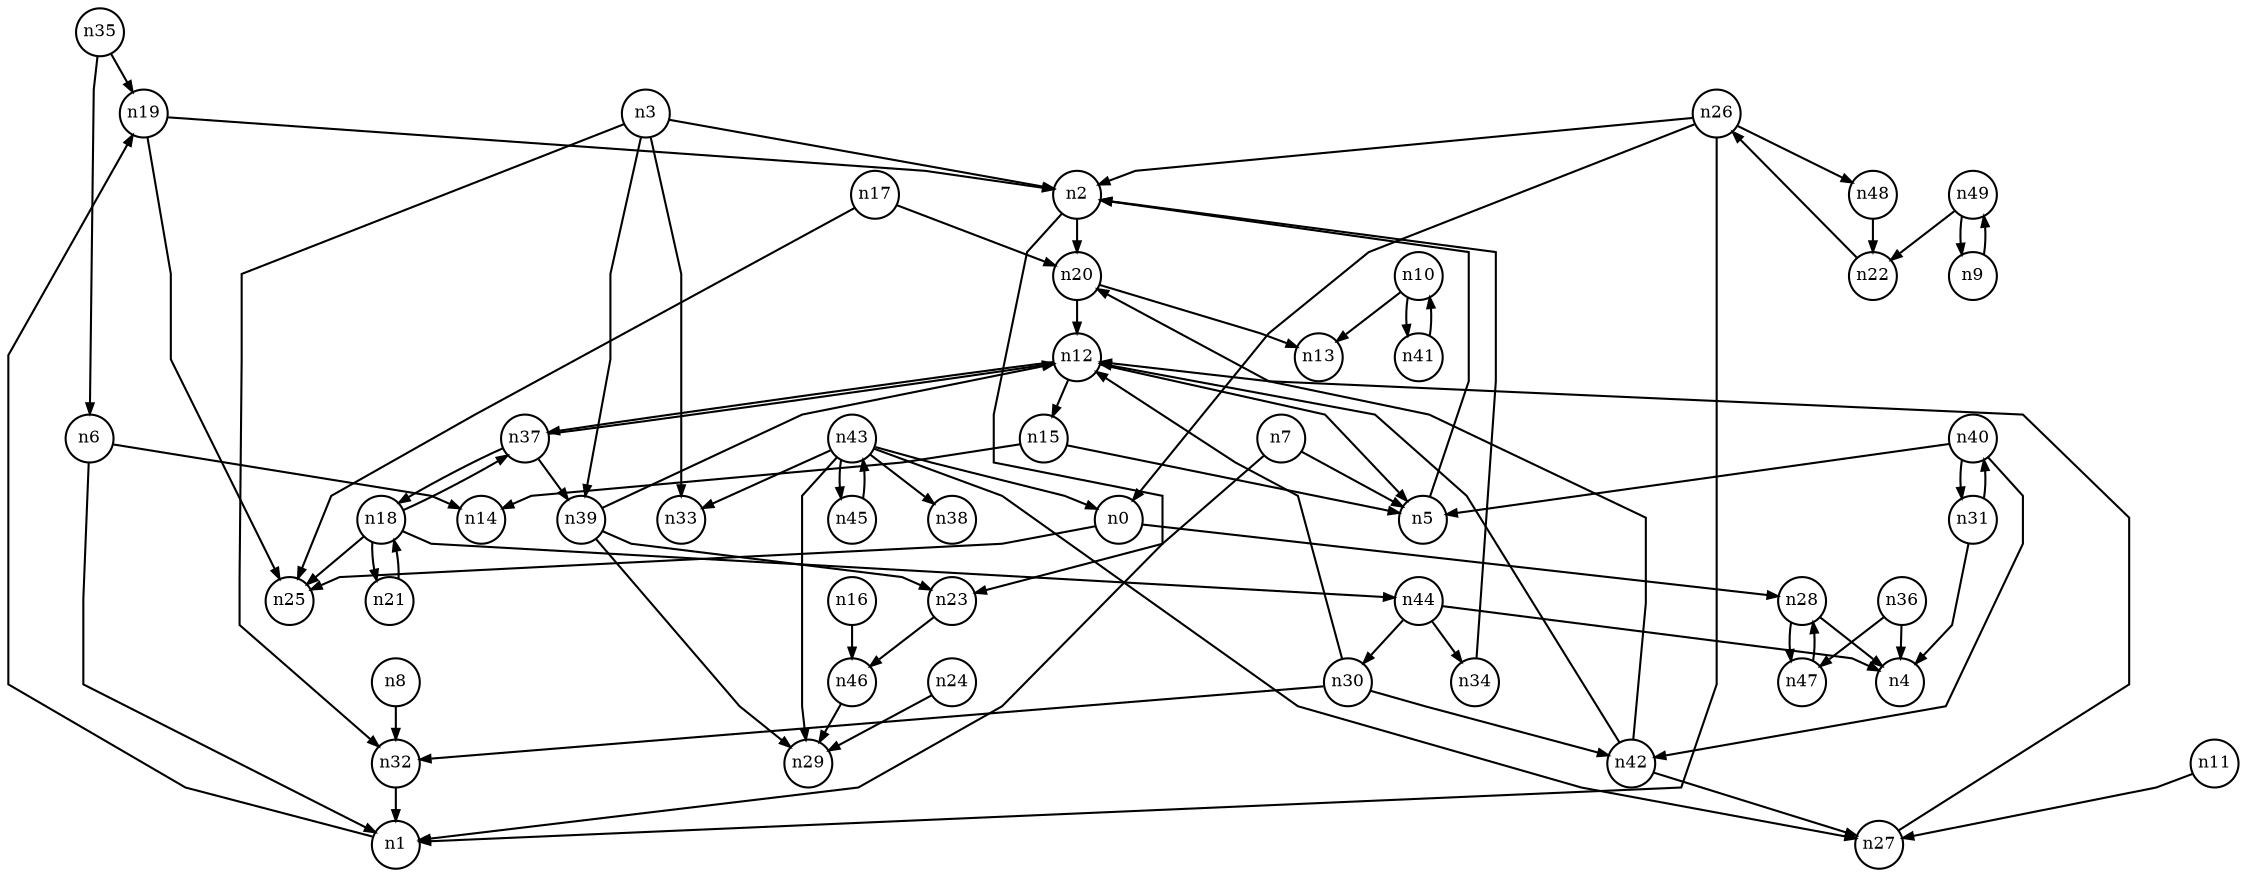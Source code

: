 digraph G{
splines=polyline;
ranksep=0.22;
nodesep=0.22;
nodesize=0.16;
fontsize=8
edge [arrowsize=0.5]
node [fontsize=8 shape=circle width=0.32 fixedsize=shape];

n0 -> n25
n0 -> n28
n28 -> n4
n28 -> n47
n1 -> n19
n2 -> n1
n2 -> n20
n20 -> n13
n20 -> n12
n3 -> n2
n3 -> n32
n3 -> n33
n3 -> n39
n32 -> n1
n39 -> n23
n39 -> n29
n39 -> n12
n5 -> n2
n6 -> n1
n6 -> n14
n7 -> n5
n7 -> n23
n23 -> n46
n8 -> n32
n10 -> n13
n10 -> n41
n27 -> n12
n11 -> n27
n12 -> n5
n12 -> n15
n12 -> n37
n15 -> n5
n15 -> n14
n37 -> n18
n37 -> n39
n37 -> n12
n46 -> n29
n16 -> n46
n17 -> n20
n17 -> n25
n21 -> n18
n18 -> n21
n18 -> n25
n18 -> n44
n18 -> n37
n44 -> n4
n44 -> n30
n44 -> n34
n19 -> n2
n19 -> n25
n24 -> n29
n26 -> n0
n26 -> n1
n26 -> n2
n26 -> n48
n48 -> n22
n47 -> n28
n30 -> n32
n30 -> n42
n30 -> n12
n42 -> n20
n42 -> n27
n42 -> n12
n31 -> n4
n31 -> n40
n34 -> n2
n35 -> n6
n35 -> n19
n36 -> n4
n36 -> n47
n40 -> n5
n40 -> n31
n40 -> n42
n41 -> n10
n43 -> n0
n43 -> n27
n43 -> n29
n43 -> n33
n43 -> n38
n43 -> n45
n45 -> n43
n22 -> n26
n9 -> n49
n49 -> n9
n49 -> n22
}

